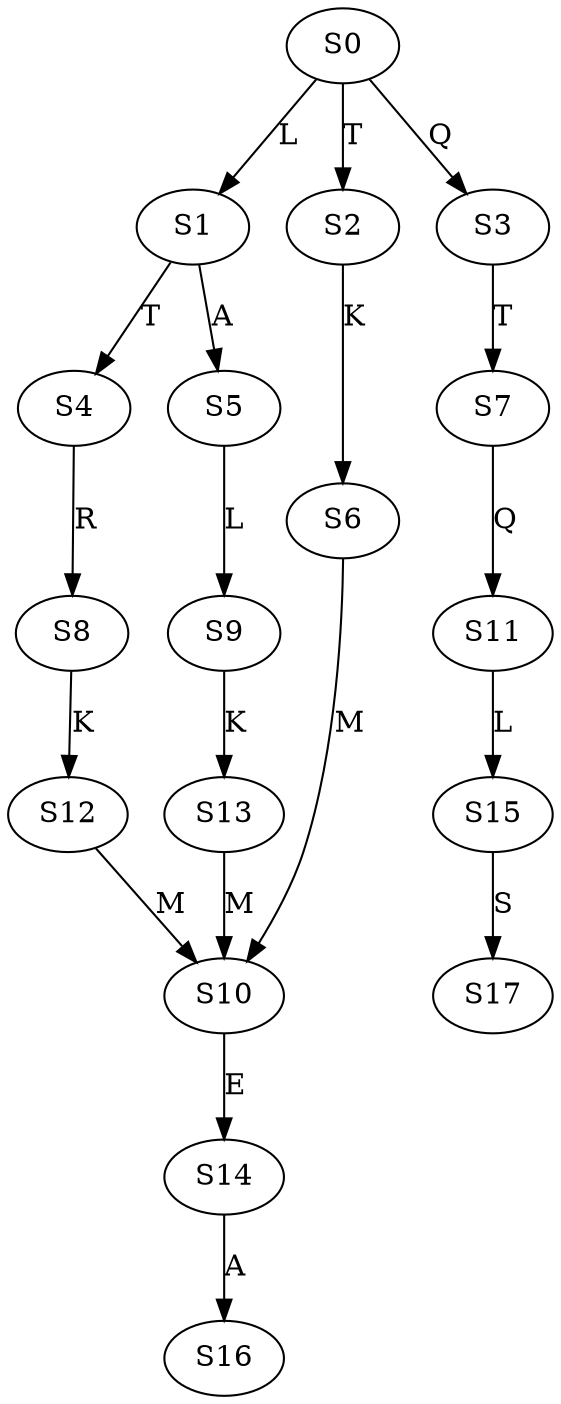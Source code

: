 strict digraph  {
	S0 -> S1 [ label = L ];
	S0 -> S2 [ label = T ];
	S0 -> S3 [ label = Q ];
	S1 -> S4 [ label = T ];
	S1 -> S5 [ label = A ];
	S2 -> S6 [ label = K ];
	S3 -> S7 [ label = T ];
	S4 -> S8 [ label = R ];
	S5 -> S9 [ label = L ];
	S6 -> S10 [ label = M ];
	S7 -> S11 [ label = Q ];
	S8 -> S12 [ label = K ];
	S9 -> S13 [ label = K ];
	S10 -> S14 [ label = E ];
	S11 -> S15 [ label = L ];
	S12 -> S10 [ label = M ];
	S13 -> S10 [ label = M ];
	S14 -> S16 [ label = A ];
	S15 -> S17 [ label = S ];
}
